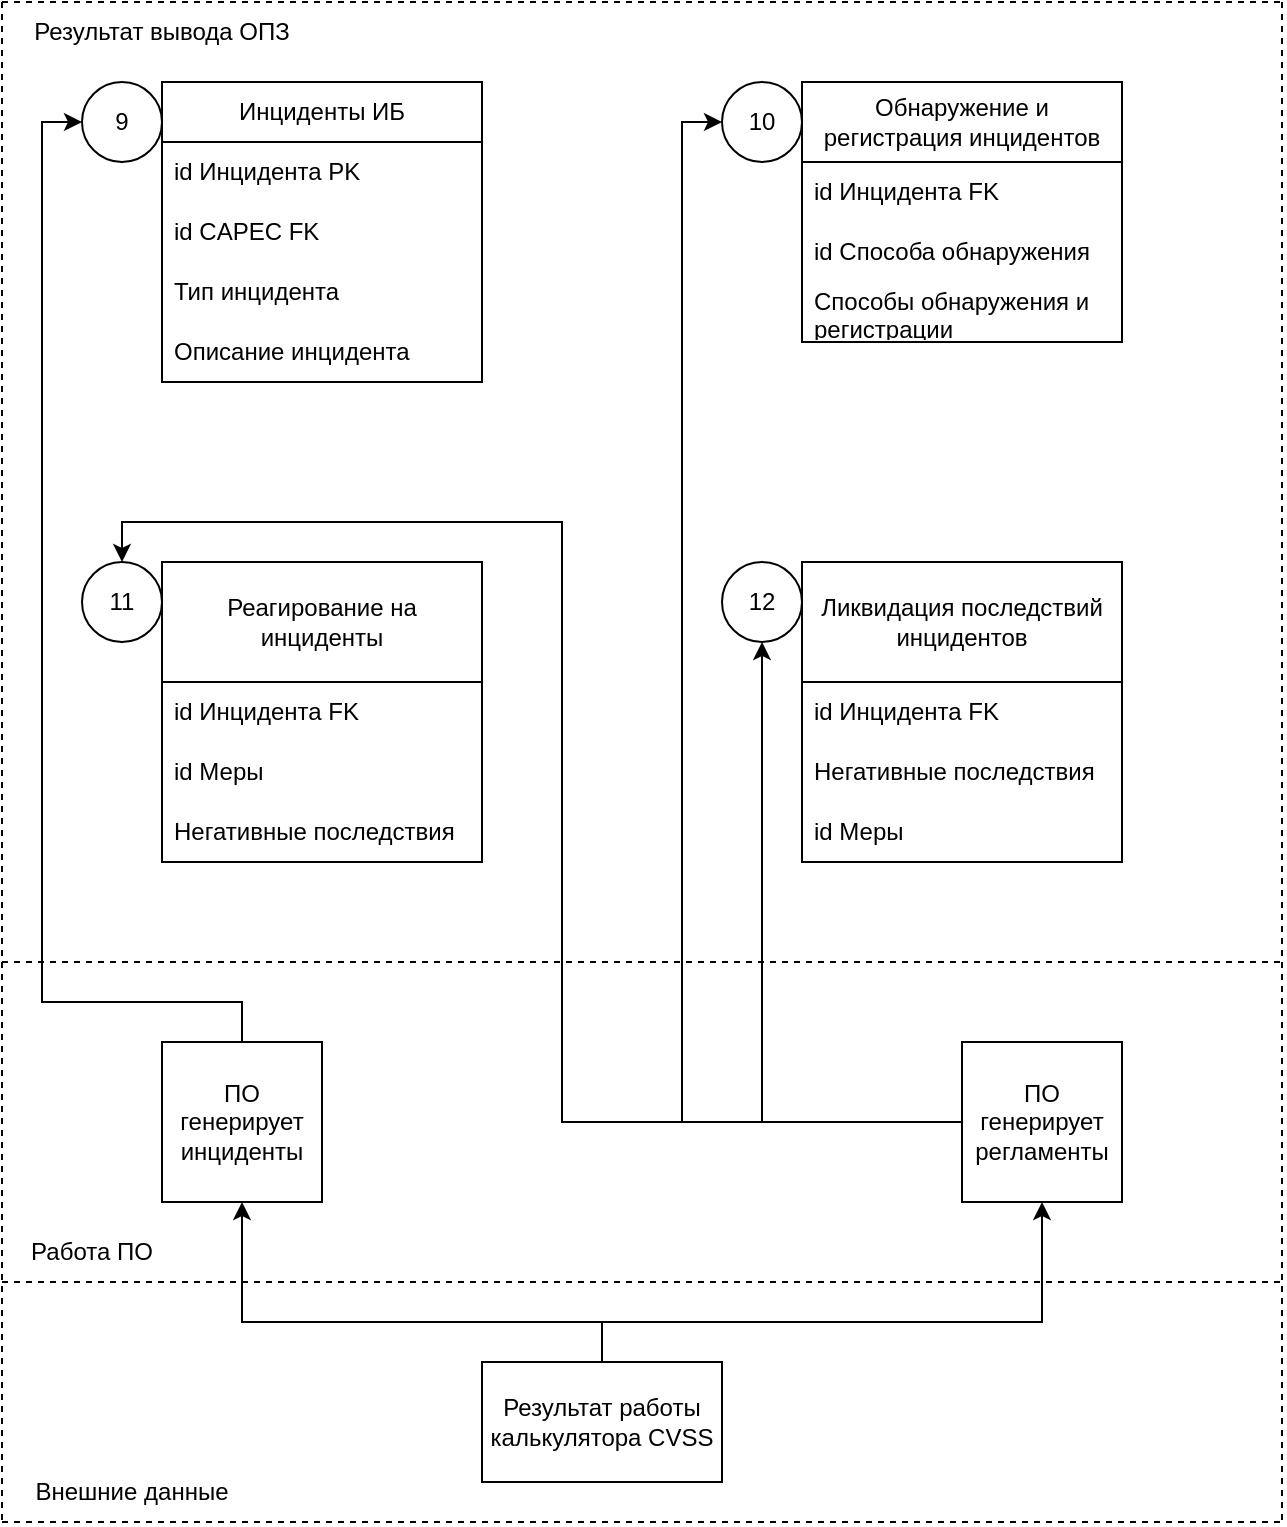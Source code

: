 <mxfile version="24.8.6">
  <diagram name="Страница — 1" id="eE1Gje8A0oezQRLzRqn4">
    <mxGraphModel dx="1386" dy="783" grid="1" gridSize="10" guides="1" tooltips="1" connect="1" arrows="1" fold="1" page="1" pageScale="1" pageWidth="827" pageHeight="1169" math="0" shadow="0">
      <root>
        <mxCell id="0" />
        <mxCell id="1" parent="0" />
        <mxCell id="DnC8KK1tUiim30TQwv2K-17" value="" style="endArrow=none;dashed=1;html=1;rounded=0;" parent="1" edge="1">
          <mxGeometry width="50" height="50" relative="1" as="geometry">
            <mxPoint x="40" y="160" as="sourcePoint" />
            <mxPoint x="680" y="160" as="targetPoint" />
          </mxGeometry>
        </mxCell>
        <mxCell id="DnC8KK1tUiim30TQwv2K-18" value="" style="endArrow=none;dashed=1;html=1;rounded=0;" parent="1" edge="1">
          <mxGeometry width="50" height="50" relative="1" as="geometry">
            <mxPoint x="40" y="640" as="sourcePoint" />
            <mxPoint x="680" y="640" as="targetPoint" />
          </mxGeometry>
        </mxCell>
        <mxCell id="DnC8KK1tUiim30TQwv2K-19" value="" style="endArrow=none;dashed=1;html=1;rounded=0;" parent="1" edge="1">
          <mxGeometry width="50" height="50" relative="1" as="geometry">
            <mxPoint x="40" y="160" as="sourcePoint" />
            <mxPoint x="40" y="920" as="targetPoint" />
          </mxGeometry>
        </mxCell>
        <mxCell id="DnC8KK1tUiim30TQwv2K-20" value="" style="endArrow=none;dashed=1;html=1;rounded=0;" parent="1" edge="1">
          <mxGeometry width="50" height="50" relative="1" as="geometry">
            <mxPoint x="680" y="160" as="sourcePoint" />
            <mxPoint x="680" y="920" as="targetPoint" />
          </mxGeometry>
        </mxCell>
        <mxCell id="DnC8KK1tUiim30TQwv2K-25" value="Обнаружение и регистрация инцидентов" style="swimlane;fontStyle=0;childLayout=stackLayout;horizontal=1;startSize=40;horizontalStack=0;resizeParent=1;resizeParentMax=0;resizeLast=0;collapsible=1;marginBottom=0;whiteSpace=wrap;html=1;" parent="1" vertex="1">
          <mxGeometry x="440" y="200" width="160" height="130" as="geometry" />
        </mxCell>
        <mxCell id="DnC8KK1tUiim30TQwv2K-26" value="id Инцидента FK" style="text;strokeColor=none;fillColor=none;align=left;verticalAlign=middle;spacingLeft=4;spacingRight=4;overflow=hidden;points=[[0,0.5],[1,0.5]];portConstraint=eastwest;rotatable=0;whiteSpace=wrap;html=1;" parent="DnC8KK1tUiim30TQwv2K-25" vertex="1">
          <mxGeometry y="40" width="160" height="30" as="geometry" />
        </mxCell>
        <mxCell id="DnC8KK1tUiim30TQwv2K-27" value="id Способа обнаружения" style="text;strokeColor=none;fillColor=none;align=left;verticalAlign=middle;spacingLeft=4;spacingRight=4;overflow=hidden;points=[[0,0.5],[1,0.5]];portConstraint=eastwest;rotatable=0;whiteSpace=wrap;html=1;" parent="DnC8KK1tUiim30TQwv2K-25" vertex="1">
          <mxGeometry y="70" width="160" height="30" as="geometry" />
        </mxCell>
        <mxCell id="LXAXK2Sx4whhD2p3gOs8-12" value="Способы обнаружения и регистрации" style="text;strokeColor=none;fillColor=none;align=left;verticalAlign=middle;spacingLeft=4;spacingRight=4;overflow=hidden;points=[[0,0.5],[1,0.5]];portConstraint=eastwest;rotatable=0;whiteSpace=wrap;html=1;" parent="DnC8KK1tUiim30TQwv2K-25" vertex="1">
          <mxGeometry y="100" width="160" height="30" as="geometry" />
        </mxCell>
        <mxCell id="DnC8KK1tUiim30TQwv2K-29" value="Инциденты ИБ" style="swimlane;fontStyle=0;childLayout=stackLayout;horizontal=1;startSize=30;horizontalStack=0;resizeParent=1;resizeParentMax=0;resizeLast=0;collapsible=1;marginBottom=0;whiteSpace=wrap;html=1;" parent="1" vertex="1">
          <mxGeometry x="120" y="200" width="160" height="150" as="geometry">
            <mxRectangle x="290" y="200" width="140" height="30" as="alternateBounds" />
          </mxGeometry>
        </mxCell>
        <mxCell id="DnC8KK1tUiim30TQwv2K-30" value="id Инцидента PK" style="text;strokeColor=none;fillColor=none;align=left;verticalAlign=middle;spacingLeft=4;spacingRight=4;overflow=hidden;points=[[0,0.5],[1,0.5]];portConstraint=eastwest;rotatable=0;whiteSpace=wrap;html=1;" parent="DnC8KK1tUiim30TQwv2K-29" vertex="1">
          <mxGeometry y="30" width="160" height="30" as="geometry" />
        </mxCell>
        <mxCell id="LXAXK2Sx4whhD2p3gOs8-6" value="id CAPEC FK" style="text;strokeColor=none;fillColor=none;align=left;verticalAlign=middle;spacingLeft=4;spacingRight=4;overflow=hidden;points=[[0,0.5],[1,0.5]];portConstraint=eastwest;rotatable=0;whiteSpace=wrap;html=1;" parent="DnC8KK1tUiim30TQwv2K-29" vertex="1">
          <mxGeometry y="60" width="160" height="30" as="geometry" />
        </mxCell>
        <mxCell id="DnC8KK1tUiim30TQwv2K-31" value="Тип инцидента" style="text;strokeColor=none;fillColor=none;align=left;verticalAlign=middle;spacingLeft=4;spacingRight=4;overflow=hidden;points=[[0,0.5],[1,0.5]];portConstraint=eastwest;rotatable=0;whiteSpace=wrap;html=1;" parent="DnC8KK1tUiim30TQwv2K-29" vertex="1">
          <mxGeometry y="90" width="160" height="30" as="geometry" />
        </mxCell>
        <mxCell id="DnC8KK1tUiim30TQwv2K-32" value="Описание инцидента" style="text;strokeColor=none;fillColor=none;align=left;verticalAlign=middle;spacingLeft=4;spacingRight=4;overflow=hidden;points=[[0,0.5],[1,0.5]];portConstraint=eastwest;rotatable=0;whiteSpace=wrap;html=1;" parent="DnC8KK1tUiim30TQwv2K-29" vertex="1">
          <mxGeometry y="120" width="160" height="30" as="geometry" />
        </mxCell>
        <mxCell id="DnC8KK1tUiim30TQwv2K-36" value="Реагирование на инциденты" style="swimlane;fontStyle=0;childLayout=stackLayout;horizontal=1;startSize=60;horizontalStack=0;resizeParent=1;resizeParentMax=0;resizeLast=0;collapsible=1;marginBottom=0;whiteSpace=wrap;html=1;" parent="1" vertex="1">
          <mxGeometry x="120" y="440" width="160" height="150" as="geometry">
            <mxRectangle x="290" y="440" width="200" height="60" as="alternateBounds" />
          </mxGeometry>
        </mxCell>
        <mxCell id="DnC8KK1tUiim30TQwv2K-37" value="id Инцидента FK" style="text;strokeColor=none;fillColor=none;align=left;verticalAlign=middle;spacingLeft=4;spacingRight=4;overflow=hidden;points=[[0,0.5],[1,0.5]];portConstraint=eastwest;rotatable=0;whiteSpace=wrap;html=1;" parent="DnC8KK1tUiim30TQwv2K-36" vertex="1">
          <mxGeometry y="60" width="160" height="30" as="geometry" />
        </mxCell>
        <mxCell id="DnC8KK1tUiim30TQwv2K-38" value="id Меры" style="text;strokeColor=none;fillColor=none;align=left;verticalAlign=middle;spacingLeft=4;spacingRight=4;overflow=hidden;points=[[0,0.5],[1,0.5]];portConstraint=eastwest;rotatable=0;whiteSpace=wrap;html=1;" parent="DnC8KK1tUiim30TQwv2K-36" vertex="1">
          <mxGeometry y="90" width="160" height="30" as="geometry" />
        </mxCell>
        <mxCell id="DnC8KK1tUiim30TQwv2K-39" value="Негативные последствия" style="text;strokeColor=none;fillColor=none;align=left;verticalAlign=middle;spacingLeft=4;spacingRight=4;overflow=hidden;points=[[0,0.5],[1,0.5]];portConstraint=eastwest;rotatable=0;whiteSpace=wrap;html=1;" parent="DnC8KK1tUiim30TQwv2K-36" vertex="1">
          <mxGeometry y="120" width="160" height="30" as="geometry" />
        </mxCell>
        <mxCell id="DnC8KK1tUiim30TQwv2K-40" value="Ликвидация последствий инцидентов" style="swimlane;fontStyle=0;childLayout=stackLayout;horizontal=1;startSize=60;horizontalStack=0;resizeParent=1;resizeParentMax=0;resizeLast=0;collapsible=1;marginBottom=0;whiteSpace=wrap;html=1;" parent="1" vertex="1">
          <mxGeometry x="440" y="440" width="160" height="150" as="geometry" />
        </mxCell>
        <mxCell id="DnC8KK1tUiim30TQwv2K-41" value="id Инцидента FK" style="text;strokeColor=none;fillColor=none;align=left;verticalAlign=middle;spacingLeft=4;spacingRight=4;overflow=hidden;points=[[0,0.5],[1,0.5]];portConstraint=eastwest;rotatable=0;whiteSpace=wrap;html=1;" parent="DnC8KK1tUiim30TQwv2K-40" vertex="1">
          <mxGeometry y="60" width="160" height="30" as="geometry" />
        </mxCell>
        <mxCell id="DnC8KK1tUiim30TQwv2K-42" value="Негативные последствия" style="text;strokeColor=none;fillColor=none;align=left;verticalAlign=middle;spacingLeft=4;spacingRight=4;overflow=hidden;points=[[0,0.5],[1,0.5]];portConstraint=eastwest;rotatable=0;whiteSpace=wrap;html=1;" parent="DnC8KK1tUiim30TQwv2K-40" vertex="1">
          <mxGeometry y="90" width="160" height="30" as="geometry" />
        </mxCell>
        <mxCell id="PtvLYVf0Z_m3JwXr-Vei-3" value="id Меры" style="text;strokeColor=none;fillColor=none;align=left;verticalAlign=middle;spacingLeft=4;spacingRight=4;overflow=hidden;points=[[0,0.5],[1,0.5]];portConstraint=eastwest;rotatable=0;whiteSpace=wrap;html=1;" parent="DnC8KK1tUiim30TQwv2K-40" vertex="1">
          <mxGeometry y="120" width="160" height="30" as="geometry" />
        </mxCell>
        <mxCell id="_POBZS_AvcctEKIHJC5_-8" style="edgeStyle=orthogonalEdgeStyle;rounded=0;orthogonalLoop=1;jettySize=auto;html=1;exitX=0.5;exitY=0;exitDx=0;exitDy=0;entryX=0;entryY=0.5;entryDx=0;entryDy=0;" edge="1" parent="1" source="zctGTuTQVktiYw5ZHvoO-9" target="bgobaxPjyzE-BJSVxTsq-1">
          <mxGeometry relative="1" as="geometry">
            <Array as="points">
              <mxPoint x="160" y="660" />
              <mxPoint x="60" y="660" />
              <mxPoint x="60" y="220" />
            </Array>
          </mxGeometry>
        </mxCell>
        <mxCell id="zctGTuTQVktiYw5ZHvoO-9" value="ПО генерирует инциденты" style="whiteSpace=wrap;html=1;aspect=fixed;" parent="1" vertex="1">
          <mxGeometry x="120" y="680" width="80" height="80" as="geometry" />
        </mxCell>
        <mxCell id="bgobaxPjyzE-BJSVxTsq-1" value="9" style="ellipse;whiteSpace=wrap;html=1;aspect=fixed;" parent="1" vertex="1">
          <mxGeometry x="80" y="200" width="40" height="40" as="geometry" />
        </mxCell>
        <mxCell id="bgobaxPjyzE-BJSVxTsq-2" value="10" style="ellipse;whiteSpace=wrap;html=1;aspect=fixed;" parent="1" vertex="1">
          <mxGeometry x="400" y="200" width="40" height="40" as="geometry" />
        </mxCell>
        <mxCell id="bgobaxPjyzE-BJSVxTsq-3" value="11" style="ellipse;whiteSpace=wrap;html=1;aspect=fixed;" parent="1" vertex="1">
          <mxGeometry x="80" y="440" width="40" height="40" as="geometry" />
        </mxCell>
        <mxCell id="bgobaxPjyzE-BJSVxTsq-4" value="12" style="ellipse;whiteSpace=wrap;html=1;aspect=fixed;" parent="1" vertex="1">
          <mxGeometry x="400" y="440" width="40" height="40" as="geometry" />
        </mxCell>
        <mxCell id="_POBZS_AvcctEKIHJC5_-2" value="" style="endArrow=none;dashed=1;html=1;rounded=0;" edge="1" parent="1">
          <mxGeometry width="50" height="50" relative="1" as="geometry">
            <mxPoint x="40" y="800" as="sourcePoint" />
            <mxPoint x="680" y="800" as="targetPoint" />
          </mxGeometry>
        </mxCell>
        <mxCell id="_POBZS_AvcctEKIHJC5_-6" style="edgeStyle=orthogonalEdgeStyle;rounded=0;orthogonalLoop=1;jettySize=auto;html=1;exitX=0.5;exitY=0;exitDx=0;exitDy=0;entryX=0.5;entryY=1;entryDx=0;entryDy=0;" edge="1" parent="1" source="_POBZS_AvcctEKIHJC5_-3" target="zctGTuTQVktiYw5ZHvoO-9">
          <mxGeometry relative="1" as="geometry">
            <Array as="points">
              <mxPoint x="340" y="820" />
              <mxPoint x="160" y="820" />
            </Array>
          </mxGeometry>
        </mxCell>
        <mxCell id="_POBZS_AvcctEKIHJC5_-7" style="edgeStyle=orthogonalEdgeStyle;rounded=0;orthogonalLoop=1;jettySize=auto;html=1;exitX=0.5;exitY=0;exitDx=0;exitDy=0;entryX=0.5;entryY=1;entryDx=0;entryDy=0;" edge="1" parent="1" source="_POBZS_AvcctEKIHJC5_-3" target="_POBZS_AvcctEKIHJC5_-5">
          <mxGeometry relative="1" as="geometry">
            <Array as="points">
              <mxPoint x="340" y="820" />
              <mxPoint x="560" y="820" />
            </Array>
          </mxGeometry>
        </mxCell>
        <mxCell id="_POBZS_AvcctEKIHJC5_-3" value="Результат работы калькулятора CVSS" style="rounded=0;whiteSpace=wrap;html=1;" vertex="1" parent="1">
          <mxGeometry x="280" y="840" width="120" height="60" as="geometry" />
        </mxCell>
        <mxCell id="_POBZS_AvcctEKIHJC5_-4" value="" style="endArrow=none;dashed=1;html=1;rounded=0;" edge="1" parent="1">
          <mxGeometry width="50" height="50" relative="1" as="geometry">
            <mxPoint x="40" y="920" as="sourcePoint" />
            <mxPoint x="680" y="920" as="targetPoint" />
          </mxGeometry>
        </mxCell>
        <mxCell id="_POBZS_AvcctEKIHJC5_-9" style="edgeStyle=orthogonalEdgeStyle;rounded=0;orthogonalLoop=1;jettySize=auto;html=1;exitX=0;exitY=0.5;exitDx=0;exitDy=0;entryX=0.5;entryY=0;entryDx=0;entryDy=0;" edge="1" parent="1" source="_POBZS_AvcctEKIHJC5_-5" target="bgobaxPjyzE-BJSVxTsq-3">
          <mxGeometry relative="1" as="geometry" />
        </mxCell>
        <mxCell id="_POBZS_AvcctEKIHJC5_-11" style="edgeStyle=orthogonalEdgeStyle;rounded=0;orthogonalLoop=1;jettySize=auto;html=1;exitX=0;exitY=0.5;exitDx=0;exitDy=0;entryX=0.5;entryY=1;entryDx=0;entryDy=0;" edge="1" parent="1" source="_POBZS_AvcctEKIHJC5_-5" target="bgobaxPjyzE-BJSVxTsq-4">
          <mxGeometry relative="1" as="geometry" />
        </mxCell>
        <mxCell id="_POBZS_AvcctEKIHJC5_-12" style="edgeStyle=orthogonalEdgeStyle;rounded=0;orthogonalLoop=1;jettySize=auto;html=1;exitX=0;exitY=0.5;exitDx=0;exitDy=0;entryX=0;entryY=0.5;entryDx=0;entryDy=0;" edge="1" parent="1" source="_POBZS_AvcctEKIHJC5_-5" target="bgobaxPjyzE-BJSVxTsq-2">
          <mxGeometry relative="1" as="geometry" />
        </mxCell>
        <mxCell id="_POBZS_AvcctEKIHJC5_-5" value="ПО генерирует регламенты" style="whiteSpace=wrap;html=1;aspect=fixed;" vertex="1" parent="1">
          <mxGeometry x="520" y="680" width="80" height="80" as="geometry" />
        </mxCell>
        <mxCell id="_POBZS_AvcctEKIHJC5_-13" value="Результат вывода ОПЗ" style="text;html=1;align=center;verticalAlign=middle;whiteSpace=wrap;rounded=0;" vertex="1" parent="1">
          <mxGeometry x="40" y="160" width="160" height="30" as="geometry" />
        </mxCell>
        <mxCell id="_POBZS_AvcctEKIHJC5_-14" value="Работа ПО" style="text;html=1;align=center;verticalAlign=middle;whiteSpace=wrap;rounded=0;" vertex="1" parent="1">
          <mxGeometry x="40" y="770" width="90" height="30" as="geometry" />
        </mxCell>
        <mxCell id="_POBZS_AvcctEKIHJC5_-15" value="Внешние данные" style="text;html=1;align=center;verticalAlign=middle;whiteSpace=wrap;rounded=0;" vertex="1" parent="1">
          <mxGeometry x="40" y="890" width="130" height="30" as="geometry" />
        </mxCell>
      </root>
    </mxGraphModel>
  </diagram>
</mxfile>
